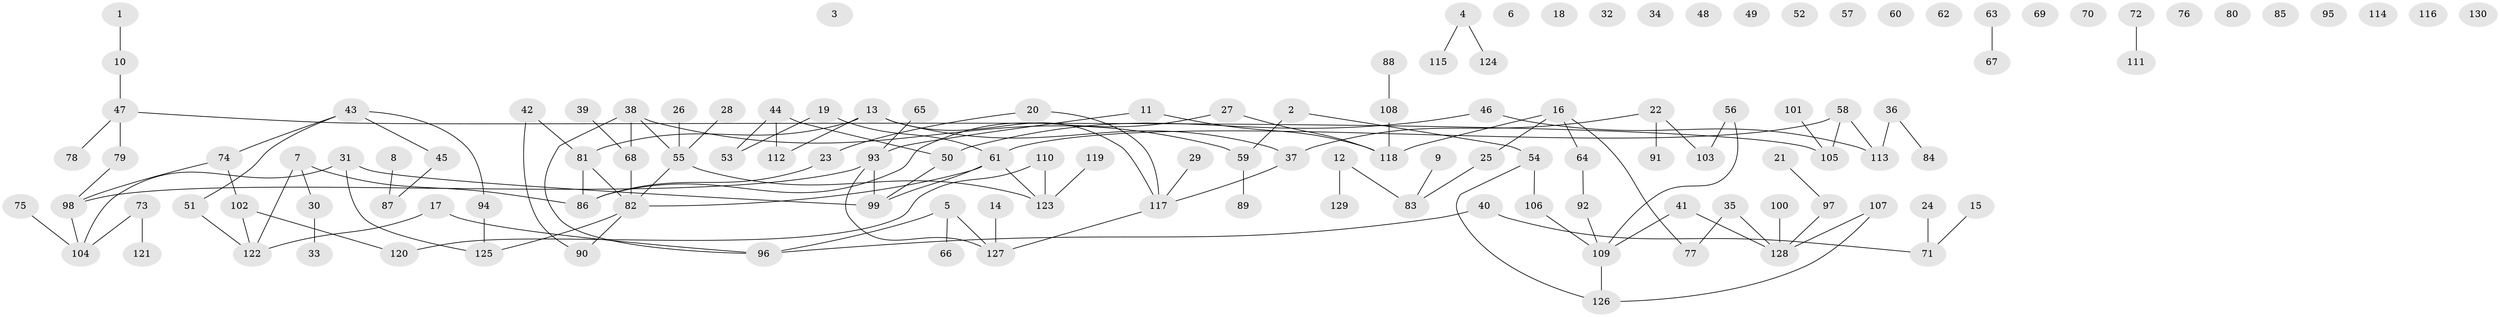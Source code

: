 // Generated by graph-tools (version 1.1) at 2025/49/03/09/25 03:49:11]
// undirected, 130 vertices, 130 edges
graph export_dot {
graph [start="1"]
  node [color=gray90,style=filled];
  1;
  2;
  3;
  4;
  5;
  6;
  7;
  8;
  9;
  10;
  11;
  12;
  13;
  14;
  15;
  16;
  17;
  18;
  19;
  20;
  21;
  22;
  23;
  24;
  25;
  26;
  27;
  28;
  29;
  30;
  31;
  32;
  33;
  34;
  35;
  36;
  37;
  38;
  39;
  40;
  41;
  42;
  43;
  44;
  45;
  46;
  47;
  48;
  49;
  50;
  51;
  52;
  53;
  54;
  55;
  56;
  57;
  58;
  59;
  60;
  61;
  62;
  63;
  64;
  65;
  66;
  67;
  68;
  69;
  70;
  71;
  72;
  73;
  74;
  75;
  76;
  77;
  78;
  79;
  80;
  81;
  82;
  83;
  84;
  85;
  86;
  87;
  88;
  89;
  90;
  91;
  92;
  93;
  94;
  95;
  96;
  97;
  98;
  99;
  100;
  101;
  102;
  103;
  104;
  105;
  106;
  107;
  108;
  109;
  110;
  111;
  112;
  113;
  114;
  115;
  116;
  117;
  118;
  119;
  120;
  121;
  122;
  123;
  124;
  125;
  126;
  127;
  128;
  129;
  130;
  1 -- 10;
  2 -- 54;
  2 -- 59;
  4 -- 115;
  4 -- 124;
  5 -- 66;
  5 -- 96;
  5 -- 127;
  7 -- 30;
  7 -- 86;
  7 -- 122;
  8 -- 87;
  9 -- 83;
  10 -- 47;
  11 -- 93;
  11 -- 118;
  12 -- 83;
  12 -- 129;
  13 -- 37;
  13 -- 81;
  13 -- 112;
  13 -- 117;
  14 -- 127;
  15 -- 71;
  16 -- 25;
  16 -- 64;
  16 -- 77;
  16 -- 118;
  17 -- 96;
  17 -- 122;
  19 -- 53;
  19 -- 61;
  20 -- 23;
  20 -- 117;
  21 -- 97;
  22 -- 37;
  22 -- 91;
  22 -- 103;
  23 -- 86;
  24 -- 71;
  25 -- 83;
  26 -- 55;
  27 -- 86;
  27 -- 118;
  28 -- 55;
  29 -- 117;
  30 -- 33;
  31 -- 99;
  31 -- 104;
  31 -- 125;
  35 -- 77;
  35 -- 128;
  36 -- 84;
  36 -- 113;
  37 -- 117;
  38 -- 55;
  38 -- 59;
  38 -- 68;
  38 -- 96;
  39 -- 68;
  40 -- 71;
  40 -- 96;
  41 -- 109;
  41 -- 128;
  42 -- 81;
  42 -- 90;
  43 -- 45;
  43 -- 51;
  43 -- 74;
  43 -- 94;
  44 -- 50;
  44 -- 53;
  44 -- 112;
  45 -- 87;
  46 -- 50;
  46 -- 113;
  47 -- 78;
  47 -- 79;
  47 -- 105;
  50 -- 99;
  51 -- 122;
  54 -- 106;
  54 -- 126;
  55 -- 82;
  55 -- 123;
  56 -- 103;
  56 -- 109;
  58 -- 61;
  58 -- 105;
  58 -- 113;
  59 -- 89;
  61 -- 82;
  61 -- 99;
  61 -- 123;
  63 -- 67;
  64 -- 92;
  65 -- 93;
  68 -- 82;
  72 -- 111;
  73 -- 104;
  73 -- 121;
  74 -- 98;
  74 -- 102;
  75 -- 104;
  79 -- 98;
  81 -- 82;
  81 -- 86;
  82 -- 90;
  82 -- 125;
  88 -- 108;
  92 -- 109;
  93 -- 98;
  93 -- 99;
  93 -- 127;
  94 -- 125;
  97 -- 128;
  98 -- 104;
  100 -- 128;
  101 -- 105;
  102 -- 120;
  102 -- 122;
  106 -- 109;
  107 -- 126;
  107 -- 128;
  108 -- 118;
  109 -- 126;
  110 -- 120;
  110 -- 123;
  117 -- 127;
  119 -- 123;
}
